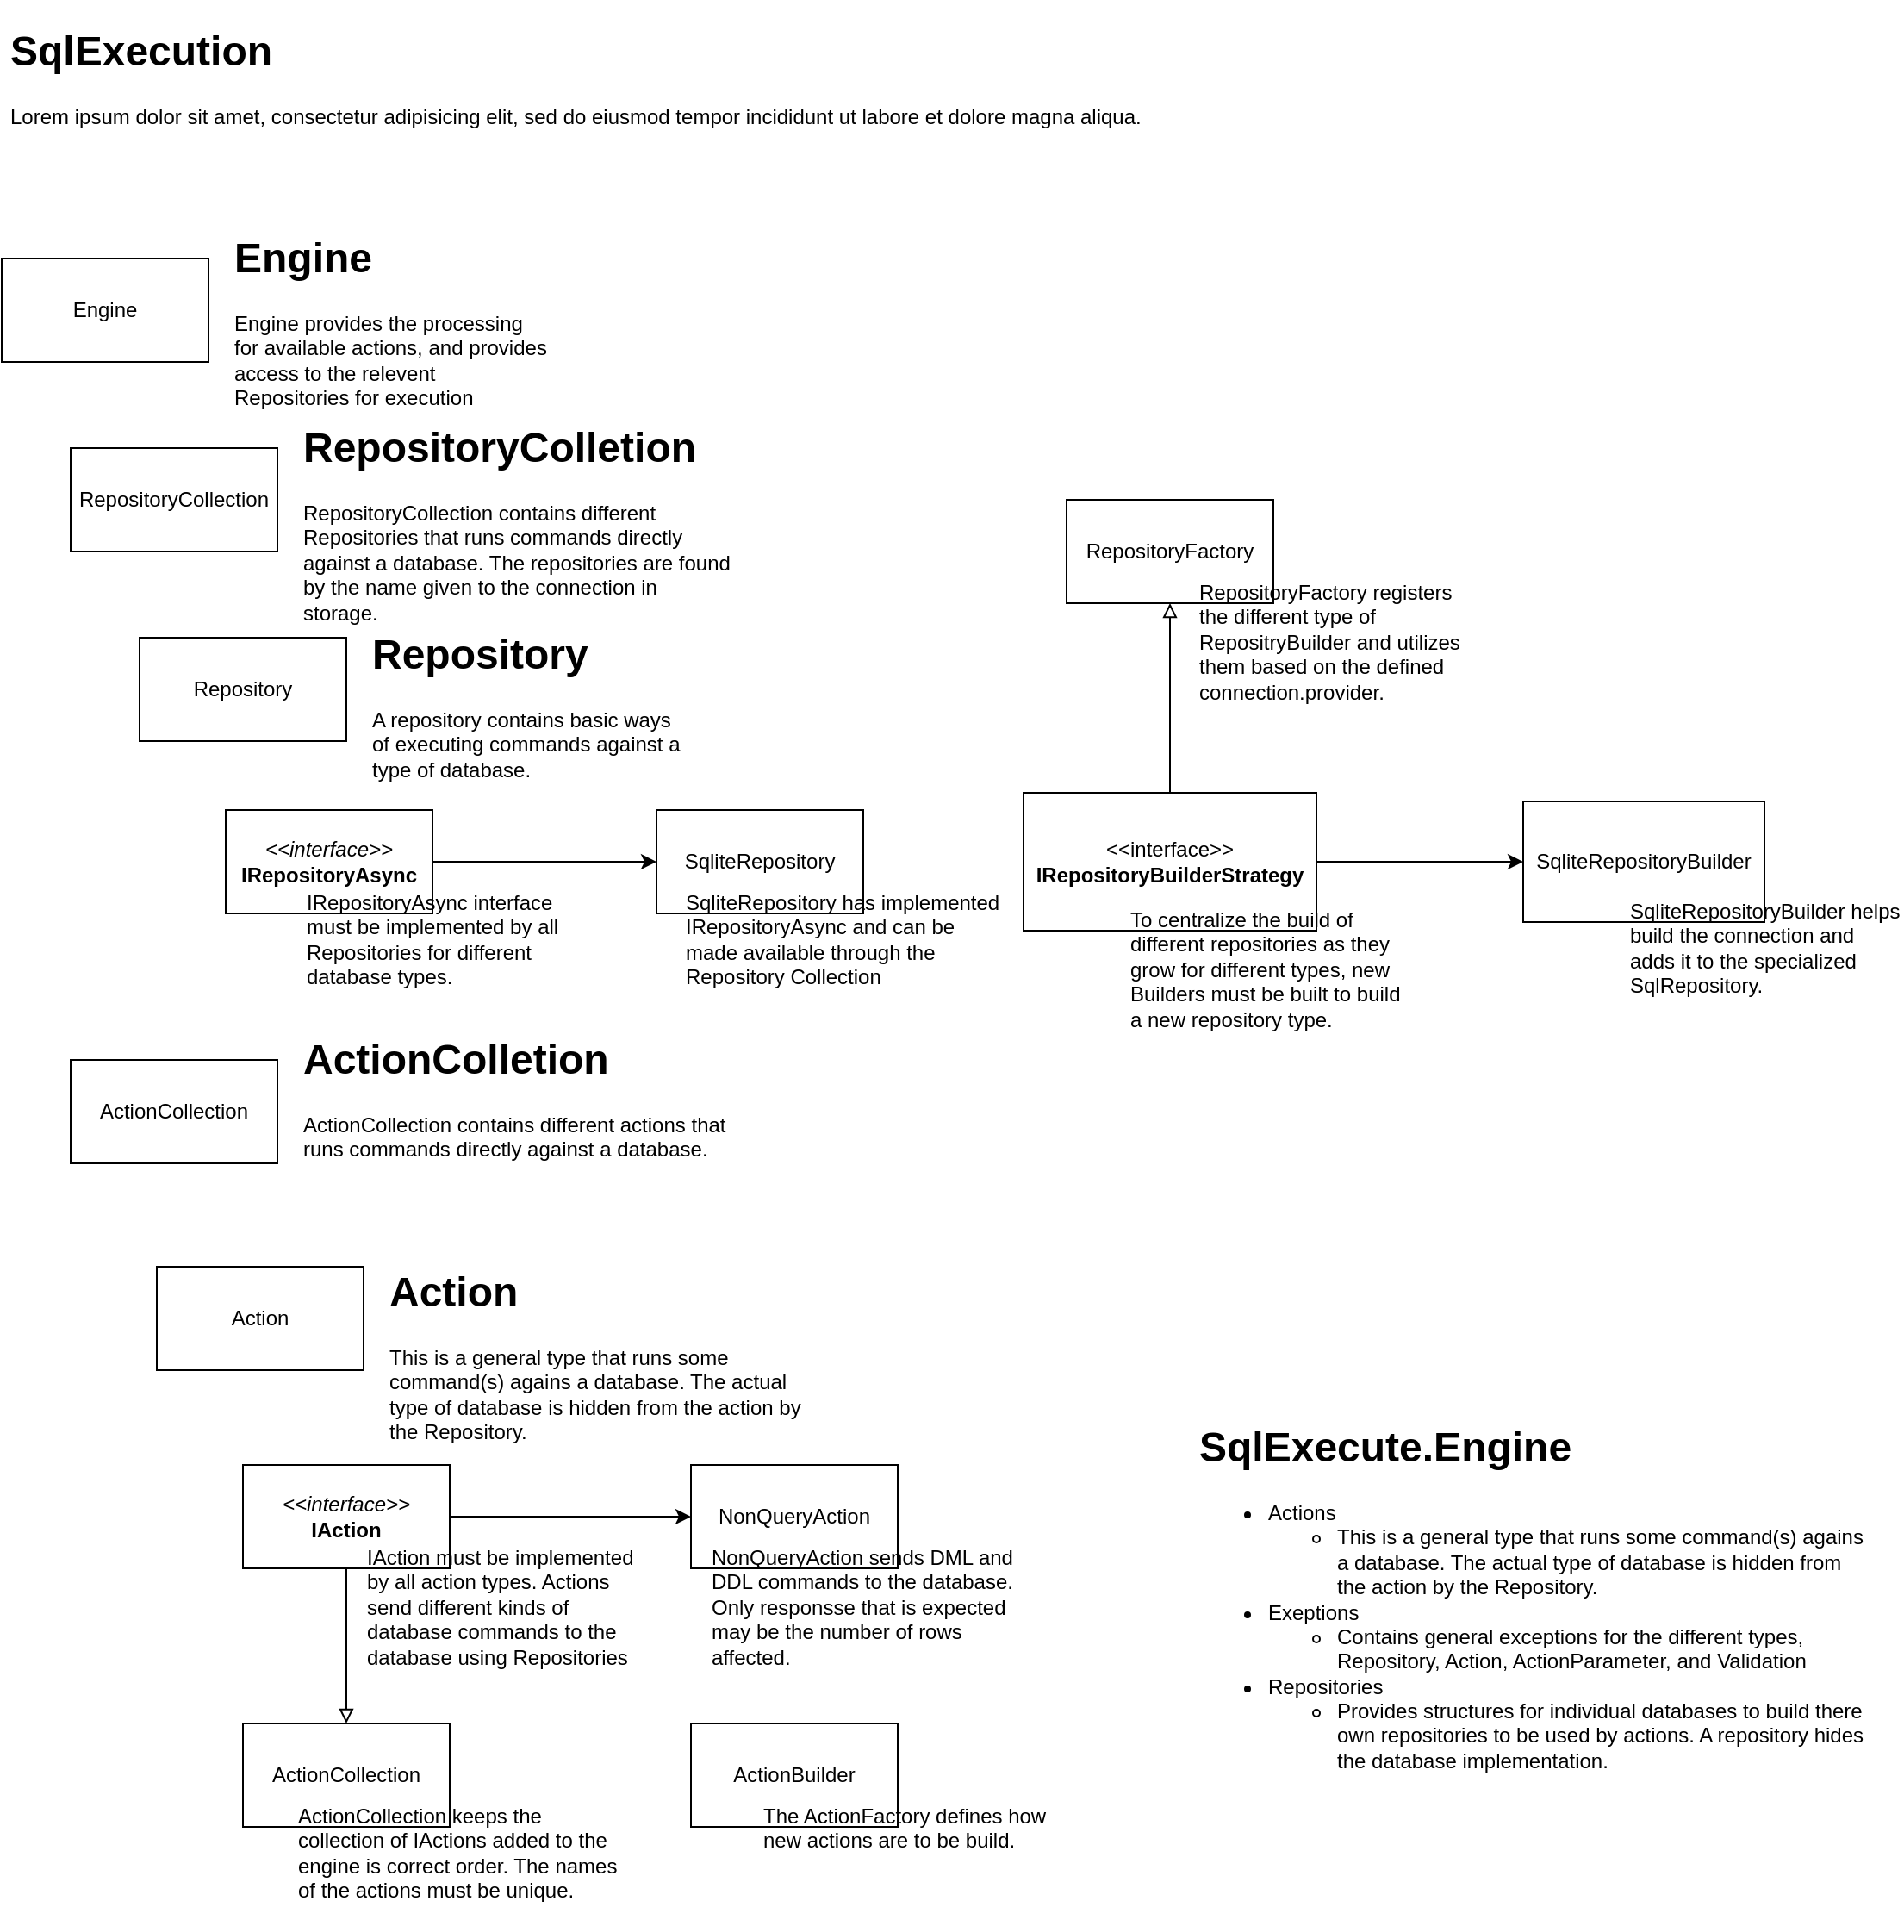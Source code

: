 <mxfile version="20.7.4" type="device"><diagram id="3AIQ7XCnWwcSGYjAA0NO" name="Page-1"><mxGraphModel dx="1434" dy="836" grid="1" gridSize="10" guides="1" tooltips="1" connect="1" arrows="1" fold="1" page="1" pageScale="1" pageWidth="850" pageHeight="1100" math="0" shadow="0"><root><mxCell id="0"/><mxCell id="1" parent="0"/><mxCell id="ZhWvT5M4NhbToOWZ5x-A-1" value="Engine" style="rounded=0;whiteSpace=wrap;html=1;" vertex="1" parent="1"><mxGeometry x="10" y="150" width="120" height="60" as="geometry"/></mxCell><mxCell id="ZhWvT5M4NhbToOWZ5x-A-2" value="RepositoryCollection" style="rounded=0;whiteSpace=wrap;html=1;" vertex="1" parent="1"><mxGeometry x="50" y="260" width="120" height="60" as="geometry"/></mxCell><mxCell id="ZhWvT5M4NhbToOWZ5x-A-3" value="&lt;h1&gt;SqlExecution&lt;/h1&gt;&lt;p&gt;Lorem ipsum dolor sit amet, consectetur adipisicing elit, sed do eiusmod tempor incididunt ut labore et dolore magna aliqua.&lt;/p&gt;" style="text;html=1;strokeColor=none;fillColor=none;spacing=5;spacingTop=-20;whiteSpace=wrap;overflow=hidden;rounded=0;" vertex="1" parent="1"><mxGeometry x="10" y="10" width="750" height="80" as="geometry"/></mxCell><mxCell id="ZhWvT5M4NhbToOWZ5x-A-4" value="&lt;h1&gt;Engine&lt;/h1&gt;&lt;p&gt;Engine provides the processing for available actions, and provides access to the relevent Repositories for execution&lt;/p&gt;" style="text;html=1;strokeColor=none;fillColor=none;spacing=5;spacingTop=-20;whiteSpace=wrap;overflow=hidden;rounded=0;" vertex="1" parent="1"><mxGeometry x="140" y="130" width="190" height="120" as="geometry"/></mxCell><mxCell id="ZhWvT5M4NhbToOWZ5x-A-5" value="&lt;h1&gt;RepositoryColletion&lt;/h1&gt;&lt;p&gt;RepositoryCollection contains different Repositories that runs commands directly against a database. The repositories are found by the name given to the connection in storage.&lt;/p&gt;" style="text;html=1;strokeColor=none;fillColor=none;spacing=5;spacingTop=-20;whiteSpace=wrap;overflow=hidden;rounded=0;" vertex="1" parent="1"><mxGeometry x="180" y="240" width="260" height="130" as="geometry"/></mxCell><mxCell id="ZhWvT5M4NhbToOWZ5x-A-6" value="Action" style="rounded=0;whiteSpace=wrap;html=1;" vertex="1" parent="1"><mxGeometry x="100" y="735" width="120" height="60" as="geometry"/></mxCell><mxCell id="ZhWvT5M4NhbToOWZ5x-A-7" value="&lt;h1&gt;Action&lt;/h1&gt;&lt;p&gt;This is a general type that runs some command(s) agains a database. The actual type of database is hidden from the action by the Repository.&lt;/p&gt;" style="text;html=1;strokeColor=none;fillColor=none;spacing=5;spacingTop=-20;whiteSpace=wrap;overflow=hidden;rounded=0;" vertex="1" parent="1"><mxGeometry x="230" y="730" width="255" height="110" as="geometry"/></mxCell><mxCell id="ZhWvT5M4NhbToOWZ5x-A-8" value="Repository" style="rounded=0;whiteSpace=wrap;html=1;" vertex="1" parent="1"><mxGeometry x="90" y="370" width="120" height="60" as="geometry"/></mxCell><mxCell id="ZhWvT5M4NhbToOWZ5x-A-9" value="&lt;h1&gt;Repository&lt;/h1&gt;&lt;p&gt;A repository contains basic ways of executing commands against a type of database.&lt;/p&gt;" style="text;html=1;strokeColor=none;fillColor=none;spacing=5;spacingTop=-20;whiteSpace=wrap;overflow=hidden;rounded=0;" vertex="1" parent="1"><mxGeometry x="220" y="360" width="190" height="120" as="geometry"/></mxCell><mxCell id="ZhWvT5M4NhbToOWZ5x-A-10" value="&lt;i&gt;&amp;lt;&amp;lt;interface&amp;gt;&amp;gt;&lt;/i&gt;&lt;br&gt;&lt;b&gt;IRepositoryAsync&lt;/b&gt;" style="rounded=0;whiteSpace=wrap;html=1;" vertex="1" parent="1"><mxGeometry x="140" y="470" width="120" height="60" as="geometry"/></mxCell><mxCell id="ZhWvT5M4NhbToOWZ5x-A-11" value="IRepositoryAsync interface must be implemented by all Repositories for different database types." style="text;html=1;strokeColor=none;fillColor=none;align=left;verticalAlign=top;whiteSpace=wrap;rounded=0;labelPosition=center;verticalLabelPosition=middle;" vertex="1" parent="1"><mxGeometry x="185" y="510" width="160" height="80" as="geometry"/></mxCell><mxCell id="ZhWvT5M4NhbToOWZ5x-A-12" value="SqliteRepository" style="rounded=0;whiteSpace=wrap;html=1;" vertex="1" parent="1"><mxGeometry x="390" y="470" width="120" height="60" as="geometry"/></mxCell><mxCell id="ZhWvT5M4NhbToOWZ5x-A-13" value="" style="endArrow=classic;html=1;rounded=0;exitX=1;exitY=0.5;exitDx=0;exitDy=0;" edge="1" parent="1" source="ZhWvT5M4NhbToOWZ5x-A-10" target="ZhWvT5M4NhbToOWZ5x-A-12"><mxGeometry width="50" height="50" relative="1" as="geometry"><mxPoint x="290" y="460" as="sourcePoint"/><mxPoint x="340" y="410" as="targetPoint"/></mxGeometry></mxCell><mxCell id="ZhWvT5M4NhbToOWZ5x-A-14" value="SqliteRepository has implemented IRepositoryAsync and can be made available through the Repository Collection" style="text;html=1;strokeColor=none;fillColor=none;align=left;verticalAlign=top;whiteSpace=wrap;rounded=0;labelPosition=center;verticalLabelPosition=middle;" vertex="1" parent="1"><mxGeometry x="405" y="510" width="190" height="80" as="geometry"/></mxCell><mxCell id="ZhWvT5M4NhbToOWZ5x-A-15" value="&lt;i&gt;&amp;lt;&amp;lt;interface&amp;gt;&amp;gt;&lt;/i&gt;&lt;br&gt;&lt;b&gt;IAction&lt;/b&gt;" style="rounded=0;whiteSpace=wrap;html=1;" vertex="1" parent="1"><mxGeometry x="150" y="850" width="120" height="60" as="geometry"/></mxCell><mxCell id="ZhWvT5M4NhbToOWZ5x-A-18" value="NonQueryAction" style="rounded=0;whiteSpace=wrap;html=1;" vertex="1" parent="1"><mxGeometry x="410" y="850" width="120" height="60" as="geometry"/></mxCell><mxCell id="ZhWvT5M4NhbToOWZ5x-A-19" value="" style="endArrow=classic;html=1;rounded=0;exitX=1;exitY=0.5;exitDx=0;exitDy=0;entryX=0;entryY=0.5;entryDx=0;entryDy=0;" edge="1" parent="1" source="ZhWvT5M4NhbToOWZ5x-A-15" target="ZhWvT5M4NhbToOWZ5x-A-18"><mxGeometry width="50" height="50" relative="1" as="geometry"><mxPoint x="350" y="970" as="sourcePoint"/><mxPoint x="400" y="920" as="targetPoint"/></mxGeometry></mxCell><mxCell id="ZhWvT5M4NhbToOWZ5x-A-20" value="NonQueryAction sends DML and DDL commands to the database. Only responsse that is expected may be the number of rows affected." style="text;html=1;strokeColor=none;fillColor=none;align=left;verticalAlign=top;whiteSpace=wrap;rounded=0;labelPosition=center;verticalLabelPosition=middle;" vertex="1" parent="1"><mxGeometry x="420" y="890" width="190" height="80" as="geometry"/></mxCell><mxCell id="ZhWvT5M4NhbToOWZ5x-A-21" value="&amp;lt;&amp;lt;interface&amp;gt;&amp;gt;&lt;br&gt;&lt;b&gt;IRepositoryBuilderStrategy&lt;/b&gt;" style="rounded=0;whiteSpace=wrap;html=1;" vertex="1" parent="1"><mxGeometry x="603" y="460" width="170" height="80" as="geometry"/></mxCell><mxCell id="ZhWvT5M4NhbToOWZ5x-A-22" value="To centralize the build of different repositories as they grow for different types, new Builders must be built to build a new repository type." style="text;html=1;strokeColor=none;fillColor=none;align=left;verticalAlign=top;whiteSpace=wrap;rounded=0;labelPosition=center;verticalLabelPosition=middle;" vertex="1" parent="1"><mxGeometry x="663" y="520" width="160" height="80" as="geometry"/></mxCell><mxCell id="ZhWvT5M4NhbToOWZ5x-A-23" value="" style="endArrow=classic;html=1;rounded=0;exitX=1;exitY=0.5;exitDx=0;exitDy=0;entryX=0;entryY=0.5;entryDx=0;entryDy=0;" edge="1" parent="1" source="ZhWvT5M4NhbToOWZ5x-A-21" target="ZhWvT5M4NhbToOWZ5x-A-24"><mxGeometry width="50" height="50" relative="1" as="geometry"><mxPoint x="813" y="660" as="sourcePoint"/><mxPoint x="863" y="610" as="targetPoint"/></mxGeometry></mxCell><mxCell id="ZhWvT5M4NhbToOWZ5x-A-24" value="SqliteRepositoryBuilder" style="rounded=0;whiteSpace=wrap;html=1;" vertex="1" parent="1"><mxGeometry x="893" y="465" width="140" height="70" as="geometry"/></mxCell><mxCell id="ZhWvT5M4NhbToOWZ5x-A-25" value="SqliteRepositoryBuilder helps build the connection and adds it to the specialized SqlRepository." style="text;html=1;strokeColor=none;fillColor=none;align=left;verticalAlign=top;whiteSpace=wrap;rounded=0;labelPosition=center;verticalLabelPosition=middle;" vertex="1" parent="1"><mxGeometry x="953" y="515" width="160" height="80" as="geometry"/></mxCell><mxCell id="ZhWvT5M4NhbToOWZ5x-A-26" value="RepositoryFactory" style="rounded=0;whiteSpace=wrap;html=1;" vertex="1" parent="1"><mxGeometry x="628" y="290" width="120" height="60" as="geometry"/></mxCell><mxCell id="ZhWvT5M4NhbToOWZ5x-A-28" value="" style="endArrow=block;html=1;rounded=0;exitX=0.5;exitY=0;exitDx=0;exitDy=0;entryX=0.5;entryY=1;entryDx=0;entryDy=0;endFill=0;" edge="1" parent="1" source="ZhWvT5M4NhbToOWZ5x-A-21" target="ZhWvT5M4NhbToOWZ5x-A-26"><mxGeometry width="50" height="50" relative="1" as="geometry"><mxPoint x="653" y="440" as="sourcePoint"/><mxPoint x="703" y="390" as="targetPoint"/></mxGeometry></mxCell><mxCell id="ZhWvT5M4NhbToOWZ5x-A-30" value="RepositoryFactory registers the different type of RepositryBuilder and utilizes them based on the defined connection.provider." style="text;html=1;strokeColor=none;fillColor=none;align=left;verticalAlign=top;whiteSpace=wrap;rounded=0;labelPosition=center;verticalLabelPosition=middle;" vertex="1" parent="1"><mxGeometry x="703" y="330" width="160" height="80" as="geometry"/></mxCell><mxCell id="ZhWvT5M4NhbToOWZ5x-A-17" value="IAction must be implemented by all action types. Actions send different kinds of database commands to the database using Repositories" style="text;html=1;strokeColor=none;fillColor=none;align=left;verticalAlign=top;whiteSpace=wrap;rounded=0;labelPosition=center;verticalLabelPosition=middle;" vertex="1" parent="1"><mxGeometry x="220" y="890" width="160" height="80" as="geometry"/></mxCell><mxCell id="ZhWvT5M4NhbToOWZ5x-A-31" value="ActionCollection" style="rounded=0;whiteSpace=wrap;html=1;" vertex="1" parent="1"><mxGeometry x="150" y="1000" width="120" height="60" as="geometry"/></mxCell><mxCell id="ZhWvT5M4NhbToOWZ5x-A-32" value="" style="endArrow=block;html=1;rounded=0;exitX=0.5;exitY=1;exitDx=0;exitDy=0;entryX=0.5;entryY=0;entryDx=0;entryDy=0;endFill=0;" edge="1" parent="1" source="ZhWvT5M4NhbToOWZ5x-A-15" target="ZhWvT5M4NhbToOWZ5x-A-31"><mxGeometry x="-1" y="508" width="50" height="50" relative="1" as="geometry"><mxPoint x="290" y="1100" as="sourcePoint"/><mxPoint x="290" y="990" as="targetPoint"/><mxPoint x="293" y="460" as="offset"/></mxGeometry></mxCell><mxCell id="ZhWvT5M4NhbToOWZ5x-A-33" value="ActionCollection keeps the collection of IActions added to the engine is correct order. The names of the actions must be unique." style="text;html=1;strokeColor=none;fillColor=none;align=left;verticalAlign=top;whiteSpace=wrap;rounded=0;labelPosition=center;verticalLabelPosition=middle;" vertex="1" parent="1"><mxGeometry x="180" y="1040" width="190" height="80" as="geometry"/></mxCell><mxCell id="ZhWvT5M4NhbToOWZ5x-A-34" value="&lt;h1&gt;SqlExecute.Engine&lt;/h1&gt;&lt;div&gt;&lt;ul&gt;&lt;li&gt;Actions&lt;/li&gt;&lt;ul&gt;&lt;li&gt;&lt;span style=&quot;background-color: initial;&quot;&gt;This is a general type that runs some command(s) agains a database. The actual type of database is hidden from the action by the Repository.&lt;/span&gt;&lt;/li&gt;&lt;/ul&gt;&lt;li&gt;Exeptions&lt;/li&gt;&lt;ul&gt;&lt;li&gt;Contains general exceptions for the different types, Repository, Action, ActionParameter, and Validation&lt;/li&gt;&lt;/ul&gt;&lt;li&gt;Repositories&lt;/li&gt;&lt;ul&gt;&lt;li&gt;Provides structures for individual databases to build there own repositories to be used by actions. A repository hides the database implementation.&lt;/li&gt;&lt;/ul&gt;&lt;/ul&gt;&lt;/div&gt;" style="text;html=1;strokeColor=none;fillColor=none;spacing=5;spacingTop=-20;whiteSpace=wrap;overflow=hidden;rounded=0;" vertex="1" parent="1"><mxGeometry x="700" y="820" width="400" height="220" as="geometry"/></mxCell><mxCell id="ZhWvT5M4NhbToOWZ5x-A-35" value="ActionBuilder" style="rounded=0;whiteSpace=wrap;html=1;" vertex="1" parent="1"><mxGeometry x="410" y="1000" width="120" height="60" as="geometry"/></mxCell><mxCell id="ZhWvT5M4NhbToOWZ5x-A-36" value="The ActionFactory defines how new actions are to be build." style="text;html=1;strokeColor=none;fillColor=none;align=left;verticalAlign=top;whiteSpace=wrap;rounded=0;labelPosition=center;verticalLabelPosition=middle;" vertex="1" parent="1"><mxGeometry x="450" y="1040" width="190" height="40" as="geometry"/></mxCell><mxCell id="ZhWvT5M4NhbToOWZ5x-A-37" value="ActionCollection" style="rounded=0;whiteSpace=wrap;html=1;" vertex="1" parent="1"><mxGeometry x="50" y="615" width="120" height="60" as="geometry"/></mxCell><mxCell id="ZhWvT5M4NhbToOWZ5x-A-38" value="&lt;h1&gt;ActionColletion&lt;/h1&gt;&lt;p&gt;ActionCollection contains different actions that runs commands directly against a database.&amp;nbsp;&lt;/p&gt;" style="text;html=1;strokeColor=none;fillColor=none;spacing=5;spacingTop=-20;whiteSpace=wrap;overflow=hidden;rounded=0;" vertex="1" parent="1"><mxGeometry x="180" y="595" width="260" height="100" as="geometry"/></mxCell></root></mxGraphModel></diagram></mxfile>